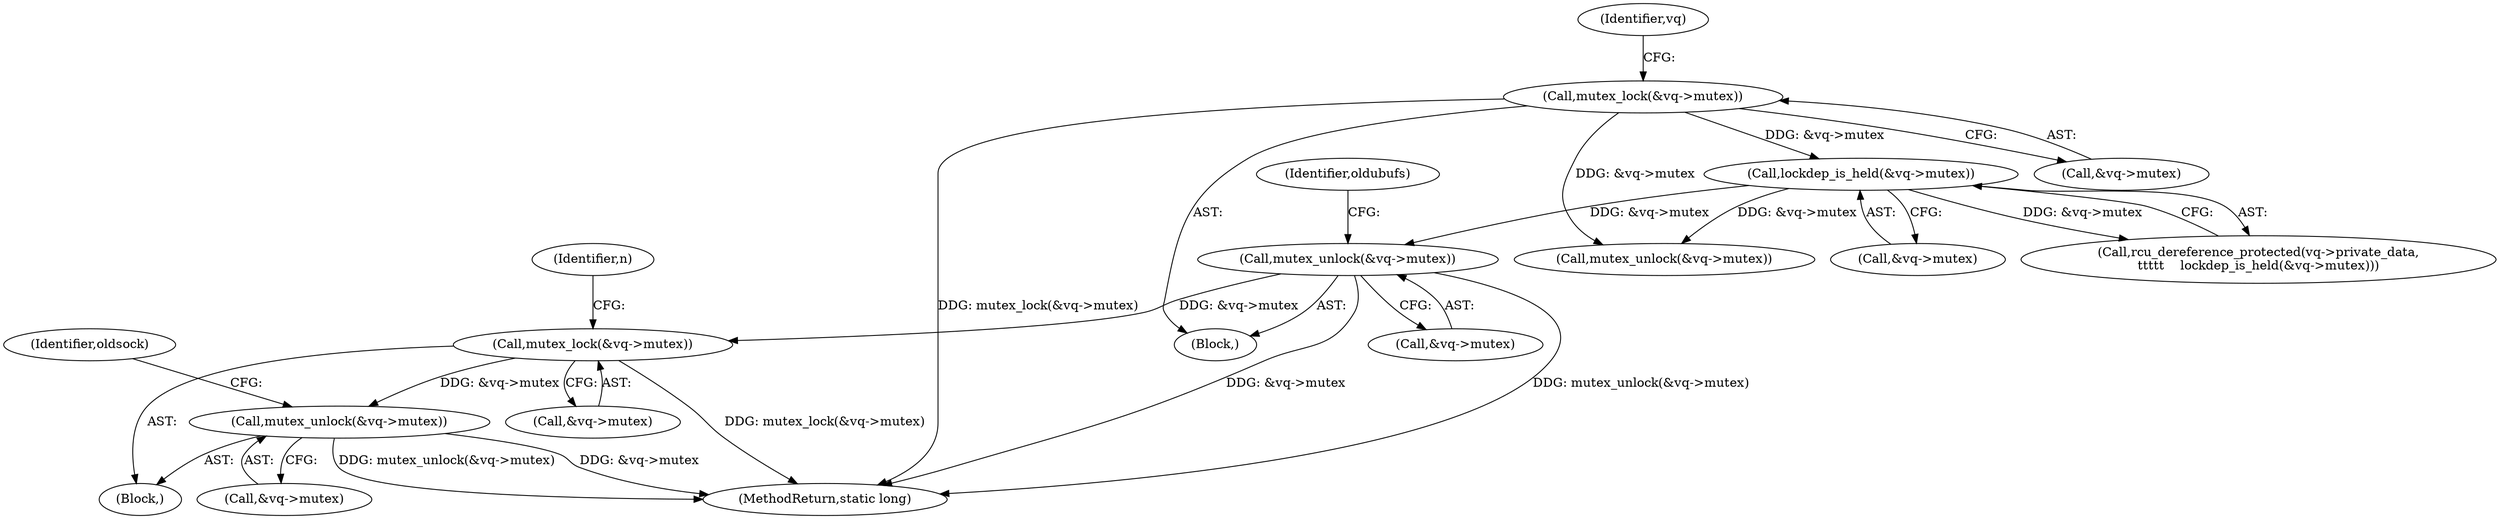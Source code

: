 digraph "0_linux_dd7633ecd553a5e304d349aa6f8eb8a0417098c5@API" {
"1000289" [label="(Call,mutex_unlock(&vq->mutex))"];
"1000281" [label="(Call,mutex_lock(&vq->mutex))"];
"1000271" [label="(Call,mutex_unlock(&vq->mutex))"];
"1000196" [label="(Call,lockdep_is_held(&vq->mutex))"];
"1000162" [label="(Call,mutex_lock(&vq->mutex))"];
"1000347" [label="(MethodReturn,static long)"];
"1000271" [label="(Call,mutex_unlock(&vq->mutex))"];
"1000287" [label="(Identifier,n)"];
"1000332" [label="(Call,mutex_unlock(&vq->mutex))"];
"1000289" [label="(Call,mutex_unlock(&vq->mutex))"];
"1000106" [label="(Block,)"];
"1000192" [label="(Call,rcu_dereference_protected(vq->private_data,\n\t\t\t\t\t    lockdep_is_held(&vq->mutex)))"];
"1000162" [label="(Call,mutex_lock(&vq->mutex))"];
"1000282" [label="(Call,&vq->mutex)"];
"1000170" [label="(Identifier,vq)"];
"1000278" [label="(Block,)"];
"1000290" [label="(Call,&vq->mutex)"];
"1000295" [label="(Identifier,oldsock)"];
"1000281" [label="(Call,mutex_lock(&vq->mutex))"];
"1000277" [label="(Identifier,oldubufs)"];
"1000196" [label="(Call,lockdep_is_held(&vq->mutex))"];
"1000272" [label="(Call,&vq->mutex)"];
"1000197" [label="(Call,&vq->mutex)"];
"1000163" [label="(Call,&vq->mutex)"];
"1000289" -> "1000278"  [label="AST: "];
"1000289" -> "1000290"  [label="CFG: "];
"1000290" -> "1000289"  [label="AST: "];
"1000295" -> "1000289"  [label="CFG: "];
"1000289" -> "1000347"  [label="DDG: &vq->mutex"];
"1000289" -> "1000347"  [label="DDG: mutex_unlock(&vq->mutex)"];
"1000281" -> "1000289"  [label="DDG: &vq->mutex"];
"1000281" -> "1000278"  [label="AST: "];
"1000281" -> "1000282"  [label="CFG: "];
"1000282" -> "1000281"  [label="AST: "];
"1000287" -> "1000281"  [label="CFG: "];
"1000281" -> "1000347"  [label="DDG: mutex_lock(&vq->mutex)"];
"1000271" -> "1000281"  [label="DDG: &vq->mutex"];
"1000271" -> "1000106"  [label="AST: "];
"1000271" -> "1000272"  [label="CFG: "];
"1000272" -> "1000271"  [label="AST: "];
"1000277" -> "1000271"  [label="CFG: "];
"1000271" -> "1000347"  [label="DDG: &vq->mutex"];
"1000271" -> "1000347"  [label="DDG: mutex_unlock(&vq->mutex)"];
"1000196" -> "1000271"  [label="DDG: &vq->mutex"];
"1000196" -> "1000192"  [label="AST: "];
"1000196" -> "1000197"  [label="CFG: "];
"1000197" -> "1000196"  [label="AST: "];
"1000192" -> "1000196"  [label="CFG: "];
"1000196" -> "1000192"  [label="DDG: &vq->mutex"];
"1000162" -> "1000196"  [label="DDG: &vq->mutex"];
"1000196" -> "1000332"  [label="DDG: &vq->mutex"];
"1000162" -> "1000106"  [label="AST: "];
"1000162" -> "1000163"  [label="CFG: "];
"1000163" -> "1000162"  [label="AST: "];
"1000170" -> "1000162"  [label="CFG: "];
"1000162" -> "1000347"  [label="DDG: mutex_lock(&vq->mutex)"];
"1000162" -> "1000332"  [label="DDG: &vq->mutex"];
}

